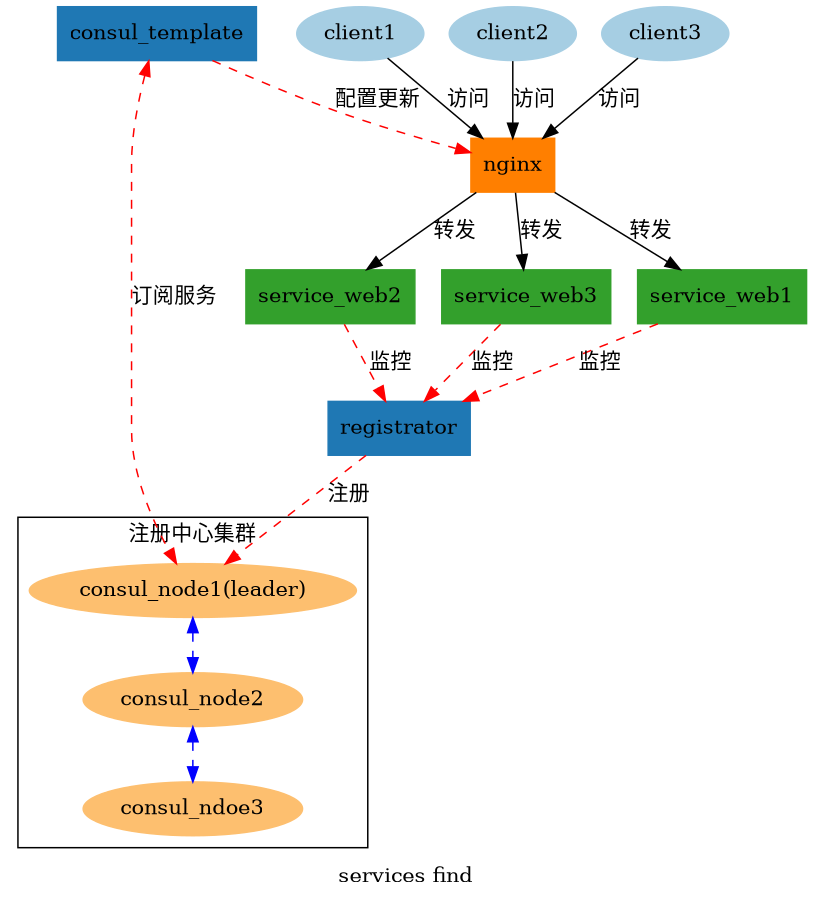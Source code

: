 digraph G {
    size="6,6";
    label="services find"
    node [colorscheme=paired12, color=1, style=filled];
    registrator[label="registrator", color=2, shape="record"]
    service1[label="service_web1", color=4, shape="record"]
    service2[label="service_web2", color=4, shape="record"]
    service3[label="service_web3", color=4, shape="record"]
    nginx[label="nginx", color=8, shape="record"]
    consul_template[label="consul_template", color=2, shape="record"]
    consul_node1[label="consul_node1(leader)", color=7]
    consul_node2[label="consul_node2", color=7]
    consul_node3[label="consul_ndoe3", color=7]
    {client1 client2 client3} -> nginx [label="访问"]
    nginx->{service1 service2 service3}[label="转发"]
    consul_template->consul_node1[label="订阅服务",color="red",dir=both,style="dashed"]
    consul_template->nginx[label="配置更新",color="red",style="dashed"]
    {service1 service2 service3} -> registrator [label="监控",color="red",style="dashed"]
    registrator->consul_node1[label="注册",color="red",style="dashed"]
    consul_node1 -> consul_node2 -> consul_node3 [dir=both style=dashed color=blue]
    subgraph cluster_clu {
        label="注册中心集群"
        consul_node1
        consul_node2
        consul_node3
    }
}